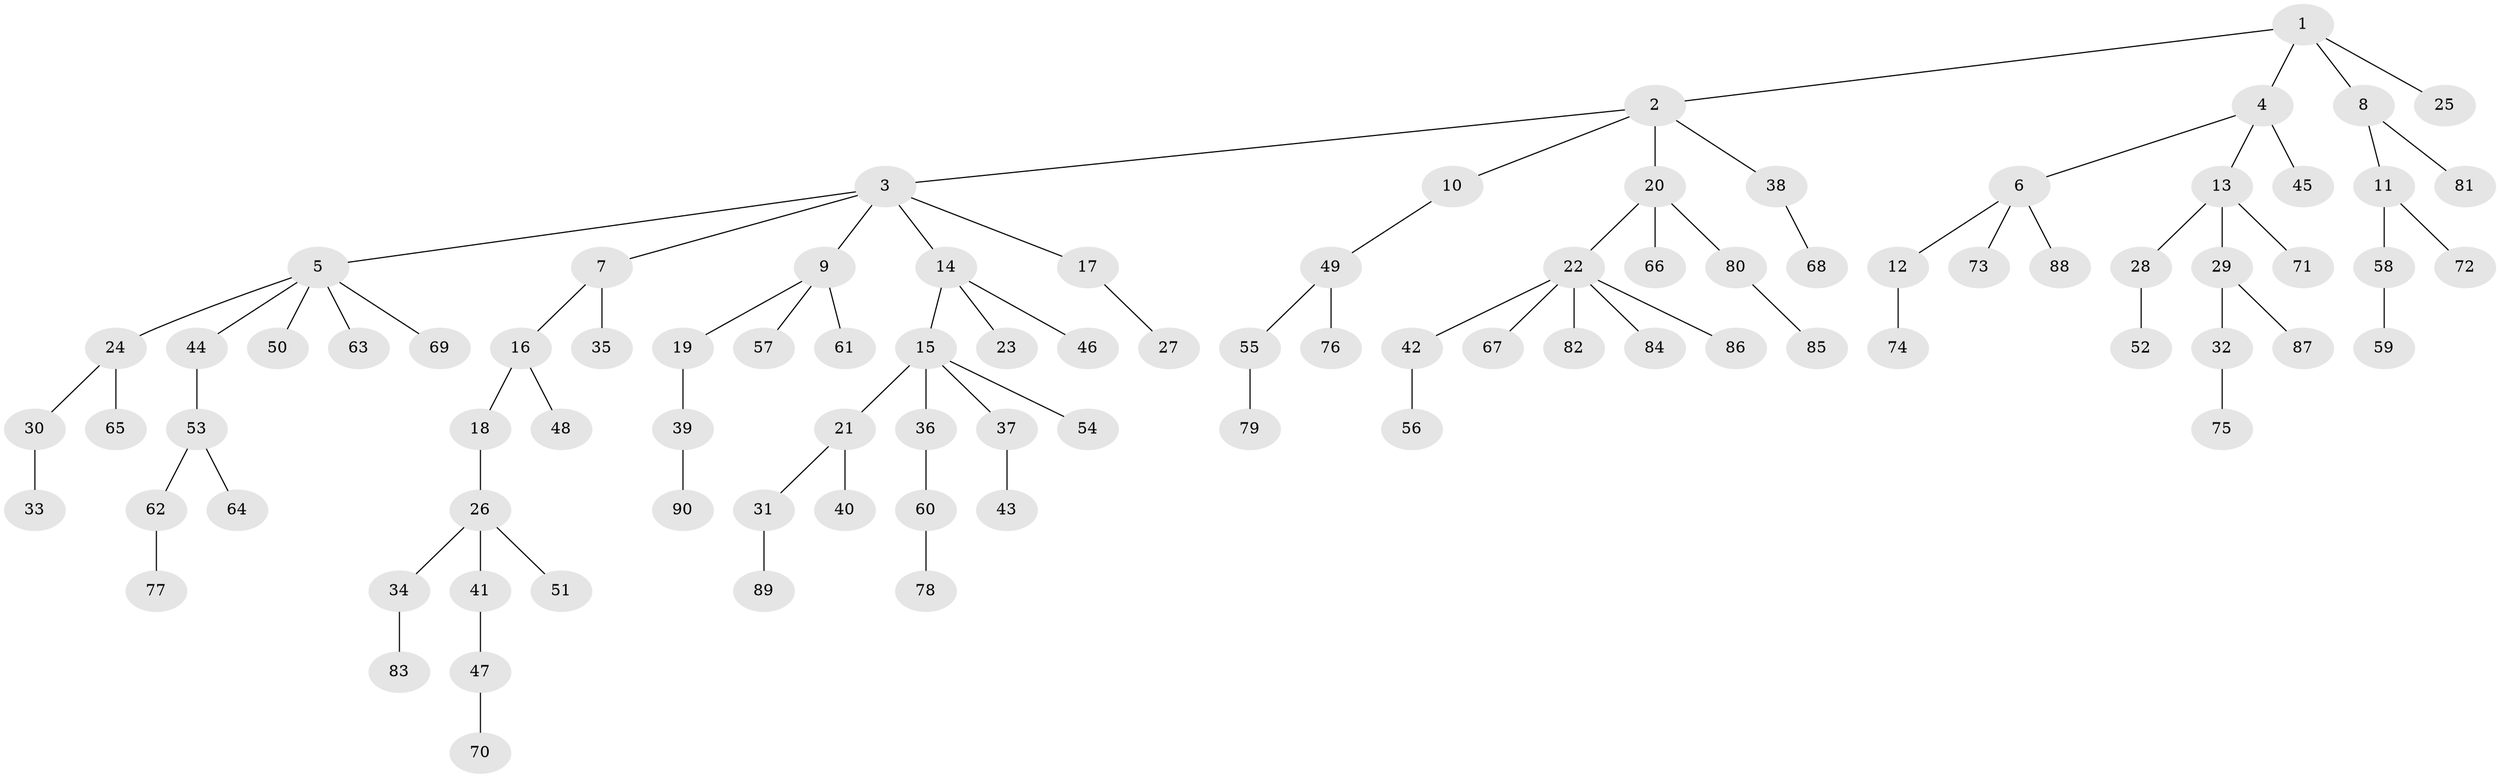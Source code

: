 // coarse degree distribution, {5: 0.08333333333333333, 3: 0.1388888888888889, 2: 0.25, 1: 0.5, 4: 0.027777777777777776}
// Generated by graph-tools (version 1.1) at 2025/37/03/04/25 23:37:26]
// undirected, 90 vertices, 89 edges
graph export_dot {
  node [color=gray90,style=filled];
  1;
  2;
  3;
  4;
  5;
  6;
  7;
  8;
  9;
  10;
  11;
  12;
  13;
  14;
  15;
  16;
  17;
  18;
  19;
  20;
  21;
  22;
  23;
  24;
  25;
  26;
  27;
  28;
  29;
  30;
  31;
  32;
  33;
  34;
  35;
  36;
  37;
  38;
  39;
  40;
  41;
  42;
  43;
  44;
  45;
  46;
  47;
  48;
  49;
  50;
  51;
  52;
  53;
  54;
  55;
  56;
  57;
  58;
  59;
  60;
  61;
  62;
  63;
  64;
  65;
  66;
  67;
  68;
  69;
  70;
  71;
  72;
  73;
  74;
  75;
  76;
  77;
  78;
  79;
  80;
  81;
  82;
  83;
  84;
  85;
  86;
  87;
  88;
  89;
  90;
  1 -- 2;
  1 -- 4;
  1 -- 8;
  1 -- 25;
  2 -- 3;
  2 -- 10;
  2 -- 20;
  2 -- 38;
  3 -- 5;
  3 -- 7;
  3 -- 9;
  3 -- 14;
  3 -- 17;
  4 -- 6;
  4 -- 13;
  4 -- 45;
  5 -- 24;
  5 -- 44;
  5 -- 50;
  5 -- 63;
  5 -- 69;
  6 -- 12;
  6 -- 73;
  6 -- 88;
  7 -- 16;
  7 -- 35;
  8 -- 11;
  8 -- 81;
  9 -- 19;
  9 -- 57;
  9 -- 61;
  10 -- 49;
  11 -- 58;
  11 -- 72;
  12 -- 74;
  13 -- 28;
  13 -- 29;
  13 -- 71;
  14 -- 15;
  14 -- 23;
  14 -- 46;
  15 -- 21;
  15 -- 36;
  15 -- 37;
  15 -- 54;
  16 -- 18;
  16 -- 48;
  17 -- 27;
  18 -- 26;
  19 -- 39;
  20 -- 22;
  20 -- 66;
  20 -- 80;
  21 -- 31;
  21 -- 40;
  22 -- 42;
  22 -- 67;
  22 -- 82;
  22 -- 84;
  22 -- 86;
  24 -- 30;
  24 -- 65;
  26 -- 34;
  26 -- 41;
  26 -- 51;
  28 -- 52;
  29 -- 32;
  29 -- 87;
  30 -- 33;
  31 -- 89;
  32 -- 75;
  34 -- 83;
  36 -- 60;
  37 -- 43;
  38 -- 68;
  39 -- 90;
  41 -- 47;
  42 -- 56;
  44 -- 53;
  47 -- 70;
  49 -- 55;
  49 -- 76;
  53 -- 62;
  53 -- 64;
  55 -- 79;
  58 -- 59;
  60 -- 78;
  62 -- 77;
  80 -- 85;
}
